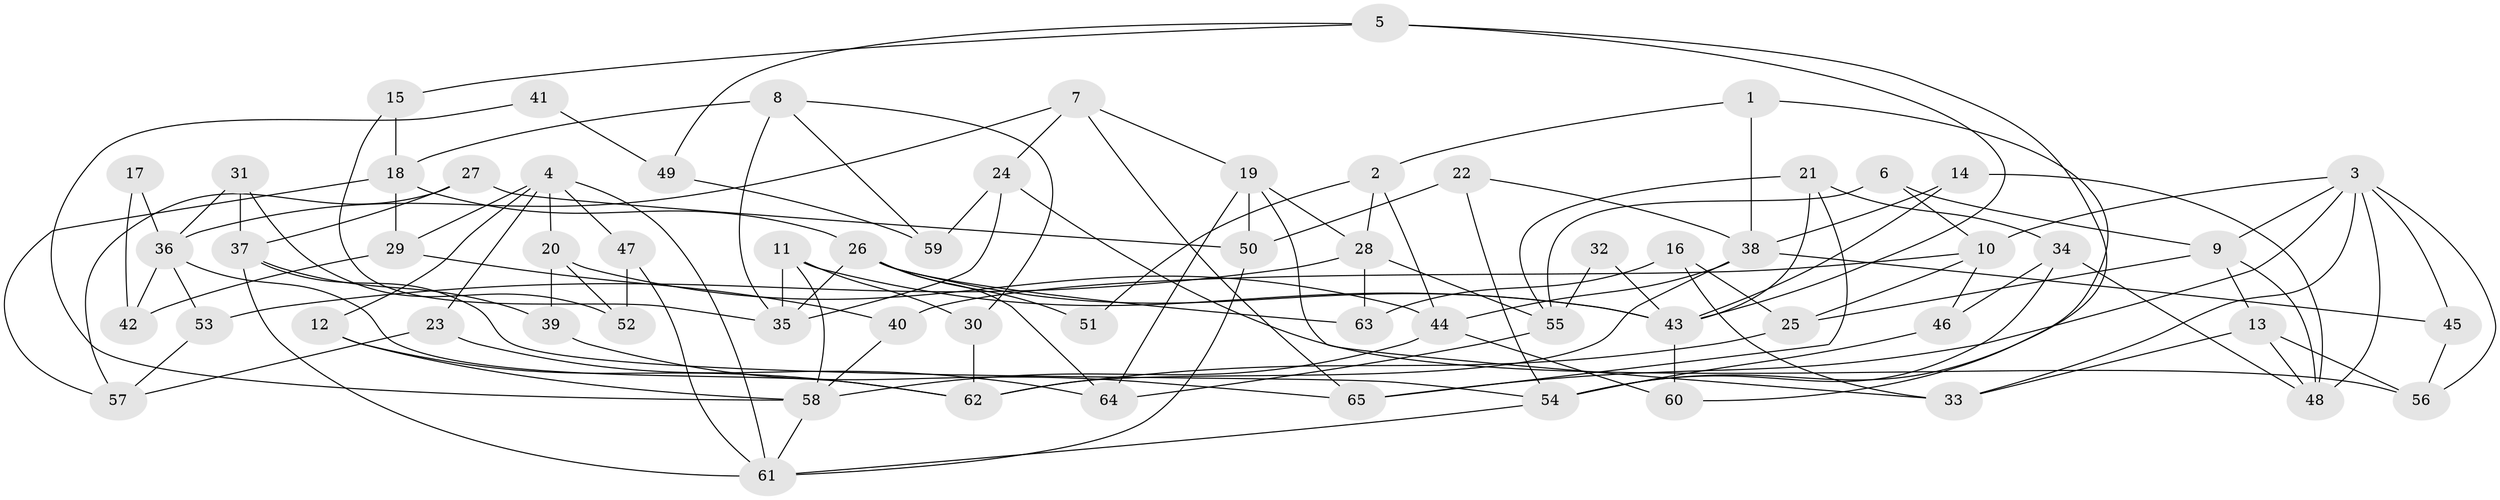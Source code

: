 // coarse degree distribution, {4: 0.1282051282051282, 7: 0.1794871794871795, 8: 0.02564102564102564, 3: 0.2564102564102564, 6: 0.1794871794871795, 5: 0.1794871794871795, 1: 0.02564102564102564, 9: 0.02564102564102564}
// Generated by graph-tools (version 1.1) at 2025/23/03/03/25 07:23:56]
// undirected, 65 vertices, 130 edges
graph export_dot {
graph [start="1"]
  node [color=gray90,style=filled];
  1;
  2;
  3;
  4;
  5;
  6;
  7;
  8;
  9;
  10;
  11;
  12;
  13;
  14;
  15;
  16;
  17;
  18;
  19;
  20;
  21;
  22;
  23;
  24;
  25;
  26;
  27;
  28;
  29;
  30;
  31;
  32;
  33;
  34;
  35;
  36;
  37;
  38;
  39;
  40;
  41;
  42;
  43;
  44;
  45;
  46;
  47;
  48;
  49;
  50;
  51;
  52;
  53;
  54;
  55;
  56;
  57;
  58;
  59;
  60;
  61;
  62;
  63;
  64;
  65;
  1 -- 60;
  1 -- 38;
  1 -- 2;
  2 -- 44;
  2 -- 28;
  2 -- 51;
  3 -- 45;
  3 -- 9;
  3 -- 10;
  3 -- 33;
  3 -- 48;
  3 -- 56;
  3 -- 65;
  4 -- 61;
  4 -- 29;
  4 -- 12;
  4 -- 20;
  4 -- 23;
  4 -- 47;
  5 -- 54;
  5 -- 15;
  5 -- 43;
  5 -- 49;
  6 -- 9;
  6 -- 10;
  6 -- 55;
  7 -- 24;
  7 -- 19;
  7 -- 36;
  7 -- 65;
  8 -- 30;
  8 -- 35;
  8 -- 18;
  8 -- 59;
  9 -- 48;
  9 -- 13;
  9 -- 25;
  10 -- 46;
  10 -- 25;
  10 -- 40;
  11 -- 43;
  11 -- 58;
  11 -- 30;
  11 -- 35;
  12 -- 62;
  12 -- 58;
  13 -- 48;
  13 -- 33;
  13 -- 56;
  14 -- 43;
  14 -- 48;
  14 -- 38;
  15 -- 35;
  15 -- 18;
  16 -- 63;
  16 -- 25;
  16 -- 33;
  17 -- 42;
  17 -- 36;
  18 -- 26;
  18 -- 29;
  18 -- 57;
  19 -- 33;
  19 -- 28;
  19 -- 50;
  19 -- 64;
  20 -- 39;
  20 -- 44;
  20 -- 52;
  21 -- 55;
  21 -- 65;
  21 -- 34;
  21 -- 43;
  22 -- 50;
  22 -- 54;
  22 -- 38;
  23 -- 57;
  23 -- 64;
  24 -- 35;
  24 -- 56;
  24 -- 59;
  25 -- 62;
  26 -- 64;
  26 -- 43;
  26 -- 35;
  26 -- 51;
  26 -- 63;
  27 -- 37;
  27 -- 57;
  27 -- 50;
  28 -- 55;
  28 -- 53;
  28 -- 63;
  29 -- 40;
  29 -- 42;
  30 -- 62;
  31 -- 36;
  31 -- 52;
  31 -- 37;
  32 -- 55;
  32 -- 43;
  34 -- 54;
  34 -- 46;
  34 -- 48;
  36 -- 62;
  36 -- 42;
  36 -- 53;
  37 -- 61;
  37 -- 39;
  37 -- 54;
  38 -- 44;
  38 -- 45;
  38 -- 62;
  39 -- 65;
  40 -- 58;
  41 -- 58;
  41 -- 49;
  43 -- 60;
  44 -- 58;
  44 -- 60;
  45 -- 56;
  46 -- 54;
  47 -- 61;
  47 -- 52;
  49 -- 59;
  50 -- 61;
  53 -- 57;
  54 -- 61;
  55 -- 64;
  58 -- 61;
}
